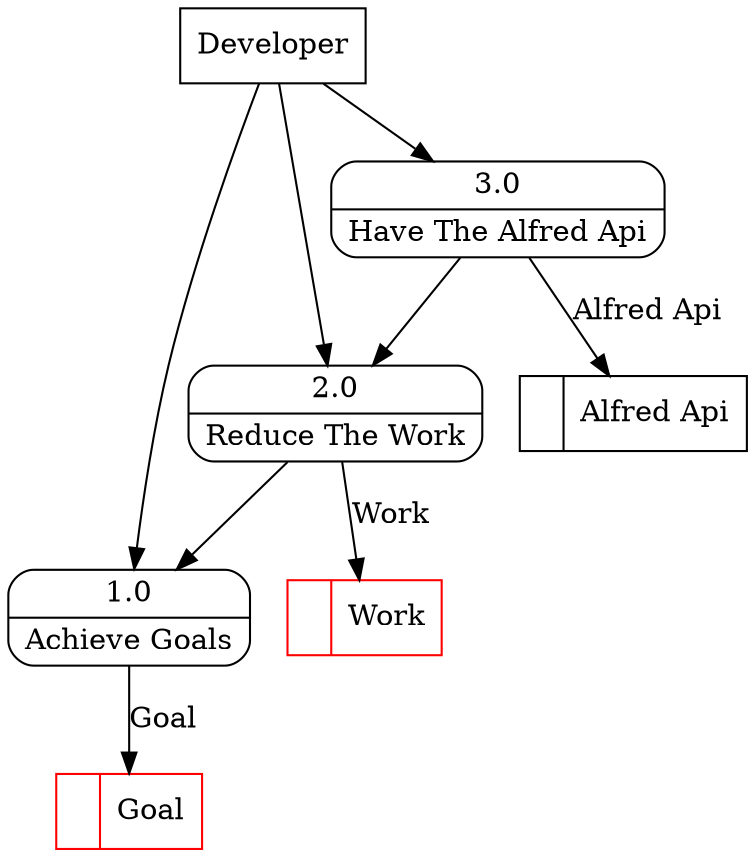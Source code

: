 digraph dfd2{ 
node[shape=record]
200 [label="<f0>  |<f1> Goal " color=red];
201 [label="<f0>  |<f1> Work " color=red];
202 [label="<f0>  |<f1> Alfred Api " ];
203 [label="Developer" shape=box];
204 [label="{<f0> 1.0|<f1> Achieve Goals }" shape=Mrecord];
205 [label="{<f0> 2.0|<f1> Reduce The Work }" shape=Mrecord];
206 [label="{<f0> 3.0|<f1> Have The Alfred Api }" shape=Mrecord];
203 -> 204
203 -> 205
203 -> 206
204 -> 200 [label="Goal"]
205 -> 204
205 -> 201 [label="Work"]
206 -> 205
206 -> 202 [label="Alfred Api"]
}